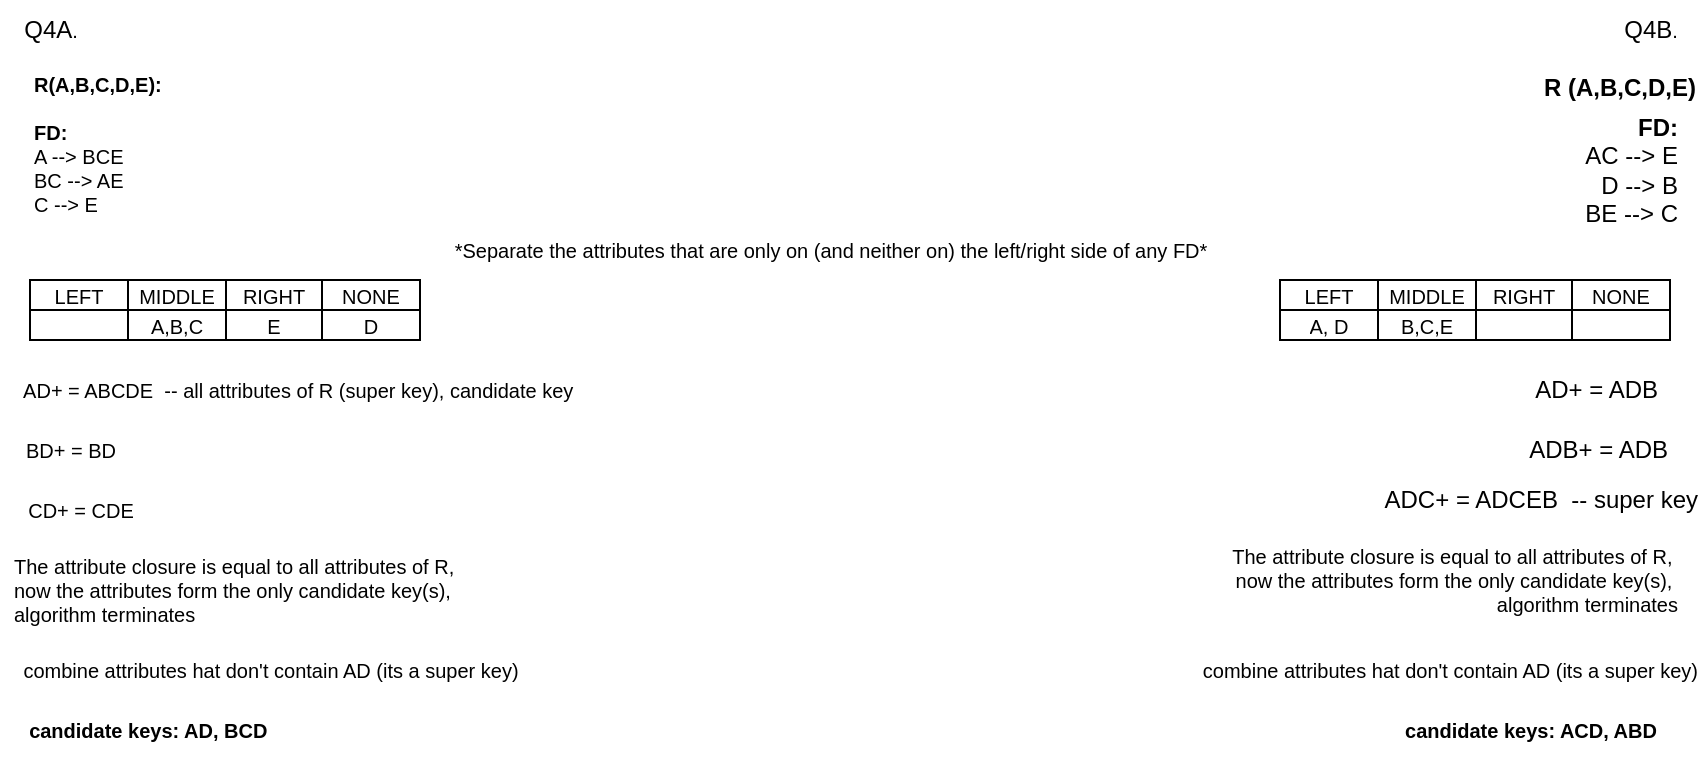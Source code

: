 <mxfile version="20.3.7" type="github">
  <diagram id="5FsEK9WS1CDFVUI4V21R" name="Page-1">
    <mxGraphModel dx="825" dy="449" grid="1" gridSize="10" guides="1" tooltips="1" connect="1" arrows="1" fold="1" page="1" pageScale="1" pageWidth="850" pageHeight="1100" math="0" shadow="0">
      <root>
        <mxCell id="0" />
        <mxCell id="1" parent="0" />
        <mxCell id="W_vkIJsy8VazSnW6N2xH-2" value="&lt;font style=&quot;font-size: 12px;&quot;&gt;Q4A&lt;/font&gt;&lt;font style=&quot;font-size: 10px;&quot;&gt;.&lt;/font&gt;" style="text;html=1;align=center;verticalAlign=middle;resizable=0;points=[];autosize=1;strokeColor=none;fillColor=none;fontSize=10;" vertex="1" parent="1">
          <mxGeometry width="50" height="30" as="geometry" />
        </mxCell>
        <mxCell id="W_vkIJsy8VazSnW6N2xH-3" value="&lt;b style=&quot;font-size: 10px;&quot;&gt;R(A,B,C,D,E):&lt;/b&gt;&lt;br style=&quot;font-size: 10px;&quot;&gt;&lt;br style=&quot;font-size: 10px;&quot;&gt;&lt;b style=&quot;font-size: 10px;&quot;&gt;FD:&amp;nbsp;&lt;br style=&quot;font-size: 10px;&quot;&gt;&lt;/b&gt;A --&amp;gt; BCE&lt;br style=&quot;font-size: 10px;&quot;&gt;BC --&amp;gt; AE&lt;br style=&quot;font-size: 10px;&quot;&gt;C --&amp;gt; E" style="text;whiteSpace=wrap;html=1;fontSize=10;" vertex="1" parent="1">
          <mxGeometry x="15" y="30" width="100" height="40" as="geometry" />
        </mxCell>
        <mxCell id="W_vkIJsy8VazSnW6N2xH-8" value="" style="shape=table;html=1;whiteSpace=wrap;startSize=0;container=1;collapsible=0;childLayout=tableLayout;fontSize=10;" vertex="1" parent="1">
          <mxGeometry x="15" y="140" width="195" height="30" as="geometry" />
        </mxCell>
        <mxCell id="W_vkIJsy8VazSnW6N2xH-9" value="" style="shape=tableRow;horizontal=0;startSize=0;swimlaneHead=0;swimlaneBody=0;top=0;left=0;bottom=0;right=0;collapsible=0;dropTarget=0;fillColor=none;points=[[0,0.5],[1,0.5]];portConstraint=eastwest;fontSize=10;" vertex="1" parent="W_vkIJsy8VazSnW6N2xH-8">
          <mxGeometry width="195" height="15" as="geometry" />
        </mxCell>
        <mxCell id="W_vkIJsy8VazSnW6N2xH-10" value="LEFT" style="shape=partialRectangle;html=1;whiteSpace=wrap;connectable=0;fillColor=none;top=0;left=0;bottom=0;right=0;overflow=hidden;fontSize=10;" vertex="1" parent="W_vkIJsy8VazSnW6N2xH-9">
          <mxGeometry width="49" height="15" as="geometry">
            <mxRectangle width="49" height="15" as="alternateBounds" />
          </mxGeometry>
        </mxCell>
        <mxCell id="W_vkIJsy8VazSnW6N2xH-11" value="MIDDLE" style="shape=partialRectangle;html=1;whiteSpace=wrap;connectable=0;fillColor=none;top=0;left=0;bottom=0;right=0;overflow=hidden;fontSize=10;" vertex="1" parent="W_vkIJsy8VazSnW6N2xH-9">
          <mxGeometry x="49" width="49" height="15" as="geometry">
            <mxRectangle width="49" height="15" as="alternateBounds" />
          </mxGeometry>
        </mxCell>
        <mxCell id="W_vkIJsy8VazSnW6N2xH-12" value="RIGHT" style="shape=partialRectangle;html=1;whiteSpace=wrap;connectable=0;fillColor=none;top=0;left=0;bottom=0;right=0;overflow=hidden;fontSize=10;" vertex="1" parent="W_vkIJsy8VazSnW6N2xH-9">
          <mxGeometry x="98" width="48" height="15" as="geometry">
            <mxRectangle width="48" height="15" as="alternateBounds" />
          </mxGeometry>
        </mxCell>
        <mxCell id="W_vkIJsy8VazSnW6N2xH-22" value="NONE" style="shape=partialRectangle;html=1;whiteSpace=wrap;connectable=0;fillColor=none;top=0;left=0;bottom=0;right=0;overflow=hidden;fontSize=10;" vertex="1" parent="W_vkIJsy8VazSnW6N2xH-9">
          <mxGeometry x="146" width="49" height="15" as="geometry">
            <mxRectangle width="49" height="15" as="alternateBounds" />
          </mxGeometry>
        </mxCell>
        <mxCell id="W_vkIJsy8VazSnW6N2xH-13" value="" style="shape=tableRow;horizontal=0;startSize=0;swimlaneHead=0;swimlaneBody=0;top=0;left=0;bottom=0;right=0;collapsible=0;dropTarget=0;fillColor=none;points=[[0,0.5],[1,0.5]];portConstraint=eastwest;fontSize=10;" vertex="1" parent="W_vkIJsy8VazSnW6N2xH-8">
          <mxGeometry y="15" width="195" height="15" as="geometry" />
        </mxCell>
        <mxCell id="W_vkIJsy8VazSnW6N2xH-14" value="" style="shape=partialRectangle;html=1;whiteSpace=wrap;connectable=0;fillColor=none;top=0;left=0;bottom=0;right=0;overflow=hidden;fontSize=10;" vertex="1" parent="W_vkIJsy8VazSnW6N2xH-13">
          <mxGeometry width="49" height="15" as="geometry">
            <mxRectangle width="49" height="15" as="alternateBounds" />
          </mxGeometry>
        </mxCell>
        <mxCell id="W_vkIJsy8VazSnW6N2xH-15" value="A,B,C" style="shape=partialRectangle;html=1;whiteSpace=wrap;connectable=0;fillColor=none;top=0;left=0;bottom=0;right=0;overflow=hidden;fontSize=10;" vertex="1" parent="W_vkIJsy8VazSnW6N2xH-13">
          <mxGeometry x="49" width="49" height="15" as="geometry">
            <mxRectangle width="49" height="15" as="alternateBounds" />
          </mxGeometry>
        </mxCell>
        <mxCell id="W_vkIJsy8VazSnW6N2xH-16" value="E" style="shape=partialRectangle;html=1;whiteSpace=wrap;connectable=0;fillColor=none;top=0;left=0;bottom=0;right=0;overflow=hidden;fontSize=10;" vertex="1" parent="W_vkIJsy8VazSnW6N2xH-13">
          <mxGeometry x="98" width="48" height="15" as="geometry">
            <mxRectangle width="48" height="15" as="alternateBounds" />
          </mxGeometry>
        </mxCell>
        <mxCell id="W_vkIJsy8VazSnW6N2xH-23" value="D" style="shape=partialRectangle;html=1;whiteSpace=wrap;connectable=0;fillColor=none;top=0;left=0;bottom=0;right=0;overflow=hidden;fontSize=10;" vertex="1" parent="W_vkIJsy8VazSnW6N2xH-13">
          <mxGeometry x="146" width="49" height="15" as="geometry">
            <mxRectangle width="49" height="15" as="alternateBounds" />
          </mxGeometry>
        </mxCell>
        <mxCell id="W_vkIJsy8VazSnW6N2xH-25" value="AD+ = ABCDE&amp;nbsp; -- all attributes of R (super key), candidate key&amp;nbsp;" style="text;html=1;align=center;verticalAlign=middle;resizable=0;points=[];autosize=1;strokeColor=none;fillColor=none;fontSize=10;" vertex="1" parent="1">
          <mxGeometry y="180" width="300" height="30" as="geometry" />
        </mxCell>
        <mxCell id="W_vkIJsy8VazSnW6N2xH-26" value="BD+ = BD" style="text;html=1;align=center;verticalAlign=middle;resizable=0;points=[];autosize=1;strokeColor=none;fillColor=none;fontSize=10;" vertex="1" parent="1">
          <mxGeometry y="210" width="70" height="30" as="geometry" />
        </mxCell>
        <mxCell id="W_vkIJsy8VazSnW6N2xH-27" value="CD+ = CDE" style="text;html=1;align=center;verticalAlign=middle;resizable=0;points=[];autosize=1;strokeColor=none;fillColor=none;fontSize=10;" vertex="1" parent="1">
          <mxGeometry y="240" width="80" height="30" as="geometry" />
        </mxCell>
        <mxCell id="W_vkIJsy8VazSnW6N2xH-28" value="*Separate the attributes that are only on (and neither on) the left/right side of any FD*" style="text;html=1;align=center;verticalAlign=middle;resizable=0;points=[];autosize=1;strokeColor=none;fillColor=none;fontSize=10;" vertex="1" parent="1">
          <mxGeometry x="215" y="110" width="400" height="30" as="geometry" />
        </mxCell>
        <mxCell id="W_vkIJsy8VazSnW6N2xH-29" value="&lt;div style=&quot;font-size: 10px;&quot;&gt;The attribute closure is equal to all attributes of R,&amp;nbsp;&lt;/div&gt;&lt;div style=&quot;font-size: 10px;&quot;&gt;now the attributes form the only candidate key(s),&amp;nbsp;&lt;/div&gt;&lt;div style=&quot;font-size: 10px;&quot;&gt;algorithm terminates&lt;/div&gt;" style="text;html=1;align=left;verticalAlign=middle;resizable=0;points=[];autosize=1;strokeColor=none;fillColor=none;fontSize=10;" vertex="1" parent="1">
          <mxGeometry x="5" y="270" width="250" height="50" as="geometry" />
        </mxCell>
        <mxCell id="W_vkIJsy8VazSnW6N2xH-30" value="combine attributes hat don&#39;t contain AD (its a super key)" style="text;html=1;align=center;verticalAlign=middle;resizable=0;points=[];autosize=1;strokeColor=none;fillColor=none;fontSize=10;" vertex="1" parent="1">
          <mxGeometry y="320" width="270" height="30" as="geometry" />
        </mxCell>
        <mxCell id="W_vkIJsy8VazSnW6N2xH-31" value="&lt;b style=&quot;font-size: 10px;&quot;&gt;candidate keys: AD, BCD&amp;nbsp;&lt;/b&gt;" style="text;html=1;align=center;verticalAlign=middle;resizable=0;points=[];autosize=1;strokeColor=none;fillColor=none;fontSize=10;" vertex="1" parent="1">
          <mxGeometry y="350" width="150" height="30" as="geometry" />
        </mxCell>
        <mxCell id="W_vkIJsy8VazSnW6N2xH-32" value="&lt;b&gt;R (A,B,C,D,E)&lt;/b&gt;" style="text;whiteSpace=wrap;html=1;fontSize=12;align=right;" vertex="1" parent="1">
          <mxGeometry x="740" y="30" width="110" height="40" as="geometry" />
        </mxCell>
        <mxCell id="W_vkIJsy8VazSnW6N2xH-34" value="&lt;b&gt;FD:&lt;/b&gt;&lt;br&gt;AC --&amp;gt; E&lt;br&gt;D --&amp;gt; B&lt;br&gt;BE --&amp;gt; C" style="text;html=1;align=right;verticalAlign=middle;resizable=0;points=[];autosize=1;strokeColor=none;fillColor=none;fontSize=12;" vertex="1" parent="1">
          <mxGeometry x="770" y="50" width="70" height="70" as="geometry" />
        </mxCell>
        <mxCell id="W_vkIJsy8VazSnW6N2xH-35" value="&lt;font style=&quot;font-size: 12px;&quot;&gt;Q4B&lt;/font&gt;&lt;font style=&quot;font-size: 10px;&quot;&gt;.&lt;/font&gt;" style="text;html=1;align=center;verticalAlign=middle;resizable=0;points=[];autosize=1;strokeColor=none;fillColor=none;fontSize=10;" vertex="1" parent="1">
          <mxGeometry x="800" width="50" height="30" as="geometry" />
        </mxCell>
        <mxCell id="W_vkIJsy8VazSnW6N2xH-36" value="" style="shape=table;html=1;whiteSpace=wrap;startSize=0;container=1;collapsible=0;childLayout=tableLayout;fontSize=10;align=center;" vertex="1" parent="1">
          <mxGeometry x="640" y="140" width="195" height="30" as="geometry" />
        </mxCell>
        <mxCell id="W_vkIJsy8VazSnW6N2xH-37" value="" style="shape=tableRow;horizontal=0;startSize=0;swimlaneHead=0;swimlaneBody=0;top=0;left=0;bottom=0;right=0;collapsible=0;dropTarget=0;fillColor=none;points=[[0,0.5],[1,0.5]];portConstraint=eastwest;fontSize=10;" vertex="1" parent="W_vkIJsy8VazSnW6N2xH-36">
          <mxGeometry width="195" height="15" as="geometry" />
        </mxCell>
        <mxCell id="W_vkIJsy8VazSnW6N2xH-38" value="LEFT" style="shape=partialRectangle;html=1;whiteSpace=wrap;connectable=0;fillColor=none;top=0;left=0;bottom=0;right=0;overflow=hidden;fontSize=10;" vertex="1" parent="W_vkIJsy8VazSnW6N2xH-37">
          <mxGeometry width="49" height="15" as="geometry">
            <mxRectangle width="49" height="15" as="alternateBounds" />
          </mxGeometry>
        </mxCell>
        <mxCell id="W_vkIJsy8VazSnW6N2xH-39" value="MIDDLE" style="shape=partialRectangle;html=1;whiteSpace=wrap;connectable=0;fillColor=none;top=0;left=0;bottom=0;right=0;overflow=hidden;fontSize=10;" vertex="1" parent="W_vkIJsy8VazSnW6N2xH-37">
          <mxGeometry x="49" width="49" height="15" as="geometry">
            <mxRectangle width="49" height="15" as="alternateBounds" />
          </mxGeometry>
        </mxCell>
        <mxCell id="W_vkIJsy8VazSnW6N2xH-40" value="RIGHT" style="shape=partialRectangle;html=1;whiteSpace=wrap;connectable=0;fillColor=none;top=0;left=0;bottom=0;right=0;overflow=hidden;fontSize=10;" vertex="1" parent="W_vkIJsy8VazSnW6N2xH-37">
          <mxGeometry x="98" width="48" height="15" as="geometry">
            <mxRectangle width="48" height="15" as="alternateBounds" />
          </mxGeometry>
        </mxCell>
        <mxCell id="W_vkIJsy8VazSnW6N2xH-41" value="NONE" style="shape=partialRectangle;html=1;whiteSpace=wrap;connectable=0;fillColor=none;top=0;left=0;bottom=0;right=0;overflow=hidden;fontSize=10;" vertex="1" parent="W_vkIJsy8VazSnW6N2xH-37">
          <mxGeometry x="146" width="49" height="15" as="geometry">
            <mxRectangle width="49" height="15" as="alternateBounds" />
          </mxGeometry>
        </mxCell>
        <mxCell id="W_vkIJsy8VazSnW6N2xH-42" value="" style="shape=tableRow;horizontal=0;startSize=0;swimlaneHead=0;swimlaneBody=0;top=0;left=0;bottom=0;right=0;collapsible=0;dropTarget=0;fillColor=none;points=[[0,0.5],[1,0.5]];portConstraint=eastwest;fontSize=10;" vertex="1" parent="W_vkIJsy8VazSnW6N2xH-36">
          <mxGeometry y="15" width="195" height="15" as="geometry" />
        </mxCell>
        <mxCell id="W_vkIJsy8VazSnW6N2xH-43" value="A, D" style="shape=partialRectangle;html=1;whiteSpace=wrap;connectable=0;fillColor=none;top=0;left=0;bottom=0;right=0;overflow=hidden;fontSize=10;" vertex="1" parent="W_vkIJsy8VazSnW6N2xH-42">
          <mxGeometry width="49" height="15" as="geometry">
            <mxRectangle width="49" height="15" as="alternateBounds" />
          </mxGeometry>
        </mxCell>
        <mxCell id="W_vkIJsy8VazSnW6N2xH-44" value="B,C,E" style="shape=partialRectangle;html=1;whiteSpace=wrap;connectable=0;fillColor=none;top=0;left=0;bottom=0;right=0;overflow=hidden;fontSize=10;" vertex="1" parent="W_vkIJsy8VazSnW6N2xH-42">
          <mxGeometry x="49" width="49" height="15" as="geometry">
            <mxRectangle width="49" height="15" as="alternateBounds" />
          </mxGeometry>
        </mxCell>
        <mxCell id="W_vkIJsy8VazSnW6N2xH-45" value="" style="shape=partialRectangle;html=1;whiteSpace=wrap;connectable=0;fillColor=none;top=0;left=0;bottom=0;right=0;overflow=hidden;fontSize=10;" vertex="1" parent="W_vkIJsy8VazSnW6N2xH-42">
          <mxGeometry x="98" width="48" height="15" as="geometry">
            <mxRectangle width="48" height="15" as="alternateBounds" />
          </mxGeometry>
        </mxCell>
        <mxCell id="W_vkIJsy8VazSnW6N2xH-46" value="" style="shape=partialRectangle;html=1;whiteSpace=wrap;connectable=0;fillColor=none;top=0;left=0;bottom=0;right=0;overflow=hidden;fontSize=10;" vertex="1" parent="W_vkIJsy8VazSnW6N2xH-42">
          <mxGeometry x="146" width="49" height="15" as="geometry">
            <mxRectangle width="49" height="15" as="alternateBounds" />
          </mxGeometry>
        </mxCell>
        <mxCell id="W_vkIJsy8VazSnW6N2xH-47" value="AD+ = ADB" style="text;html=1;align=right;verticalAlign=middle;resizable=0;points=[];autosize=1;strokeColor=none;fillColor=none;fontSize=12;" vertex="1" parent="1">
          <mxGeometry x="750" y="180" width="80" height="30" as="geometry" />
        </mxCell>
        <mxCell id="W_vkIJsy8VazSnW6N2xH-48" value="ADB+ = ADB" style="text;html=1;align=right;verticalAlign=middle;resizable=0;points=[];autosize=1;strokeColor=none;fillColor=none;fontSize=12;" vertex="1" parent="1">
          <mxGeometry x="745" y="210" width="90" height="30" as="geometry" />
        </mxCell>
        <mxCell id="W_vkIJsy8VazSnW6N2xH-49" value="ADC+ = ADCEB&amp;nbsp; -- super key" style="text;html=1;align=right;verticalAlign=middle;resizable=0;points=[];autosize=1;strokeColor=none;fillColor=none;fontSize=12;" vertex="1" parent="1">
          <mxGeometry x="670" y="235" width="180" height="30" as="geometry" />
        </mxCell>
        <mxCell id="W_vkIJsy8VazSnW6N2xH-50" value="&lt;div style=&quot;font-size: 10px;&quot;&gt;The attribute closure is equal to all attributes of R,&amp;nbsp;&lt;/div&gt;&lt;div style=&quot;font-size: 10px;&quot;&gt;now the attributes form the only candidate key(s),&amp;nbsp;&lt;/div&gt;&lt;div style=&quot;font-size: 10px;&quot;&gt;algorithm terminates&lt;/div&gt;" style="text;html=1;align=right;verticalAlign=middle;resizable=0;points=[];autosize=1;strokeColor=none;fillColor=none;fontSize=10;" vertex="1" parent="1">
          <mxGeometry x="590" y="265" width="250" height="50" as="geometry" />
        </mxCell>
        <mxCell id="W_vkIJsy8VazSnW6N2xH-51" value="combine attributes hat don&#39;t contain AD (its a super key)" style="text;html=1;align=right;verticalAlign=middle;resizable=0;points=[];autosize=1;strokeColor=none;fillColor=none;fontSize=10;" vertex="1" parent="1">
          <mxGeometry x="580" y="320" width="270" height="30" as="geometry" />
        </mxCell>
        <mxCell id="W_vkIJsy8VazSnW6N2xH-52" value="&lt;b style=&quot;font-size: 10px;&quot;&gt;candidate keys: ACD, ABD&lt;/b&gt;" style="text;html=1;align=center;verticalAlign=middle;resizable=0;points=[];autosize=1;strokeColor=none;fillColor=none;fontSize=10;" vertex="1" parent="1">
          <mxGeometry x="690" y="350" width="150" height="30" as="geometry" />
        </mxCell>
      </root>
    </mxGraphModel>
  </diagram>
</mxfile>
